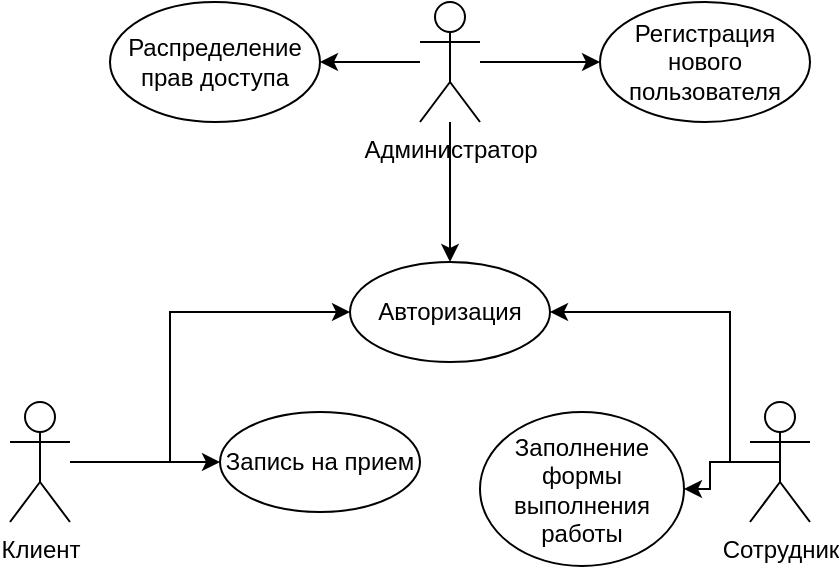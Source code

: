 <mxfile version="20.6.0" pages="3"><diagram id="V0__R6gaz1NXD9UAJasF" name="диаграмма прецедентов"><mxGraphModel dx="1422" dy="780" grid="0" gridSize="10" guides="1" tooltips="1" connect="1" arrows="1" fold="1" page="1" pageScale="1" pageWidth="827" pageHeight="1169" math="0" shadow="0"><root><mxCell id="0"/><mxCell id="1" parent="0"/><mxCell id="X30ADgjoLL7J5p1nuFdA-9" style="edgeStyle=orthogonalEdgeStyle;rounded=0;orthogonalLoop=1;jettySize=auto;html=1;entryX=0;entryY=0.5;entryDx=0;entryDy=0;" parent="1" source="X30ADgjoLL7J5p1nuFdA-1" target="X30ADgjoLL7J5p1nuFdA-4" edge="1"><mxGeometry relative="1" as="geometry"><Array as="points"><mxPoint x="240" y="360"/><mxPoint x="240" y="285"/></Array></mxGeometry></mxCell><mxCell id="X30ADgjoLL7J5p1nuFdA-14" style="edgeStyle=orthogonalEdgeStyle;rounded=0;orthogonalLoop=1;jettySize=auto;html=1;" parent="1" source="X30ADgjoLL7J5p1nuFdA-1" target="X30ADgjoLL7J5p1nuFdA-13" edge="1"><mxGeometry relative="1" as="geometry"/></mxCell><mxCell id="X30ADgjoLL7J5p1nuFdA-1" value="Клиент" style="shape=umlActor;verticalLabelPosition=bottom;verticalAlign=top;html=1;" parent="1" vertex="1"><mxGeometry x="160" y="330" width="30" height="60" as="geometry"/></mxCell><mxCell id="X30ADgjoLL7J5p1nuFdA-11" style="edgeStyle=orthogonalEdgeStyle;rounded=0;orthogonalLoop=1;jettySize=auto;html=1;entryX=0.5;entryY=0;entryDx=0;entryDy=0;" parent="1" source="X30ADgjoLL7J5p1nuFdA-2" target="X30ADgjoLL7J5p1nuFdA-4" edge="1"><mxGeometry relative="1" as="geometry"/></mxCell><mxCell id="X30ADgjoLL7J5p1nuFdA-12" style="edgeStyle=orthogonalEdgeStyle;rounded=0;orthogonalLoop=1;jettySize=auto;html=1;entryX=0;entryY=0.5;entryDx=0;entryDy=0;" parent="1" source="X30ADgjoLL7J5p1nuFdA-2" target="X30ADgjoLL7J5p1nuFdA-5" edge="1"><mxGeometry relative="1" as="geometry"/></mxCell><mxCell id="PsXHj5MDix6cxdFtqPpX-2" style="edgeStyle=orthogonalEdgeStyle;rounded=0;orthogonalLoop=1;jettySize=auto;html=1;" parent="1" source="X30ADgjoLL7J5p1nuFdA-2" target="PsXHj5MDix6cxdFtqPpX-1" edge="1"><mxGeometry relative="1" as="geometry"/></mxCell><mxCell id="X30ADgjoLL7J5p1nuFdA-2" value="Администратор" style="shape=umlActor;verticalLabelPosition=bottom;verticalAlign=top;html=1;" parent="1" vertex="1"><mxGeometry x="365" y="130" width="30" height="60" as="geometry"/></mxCell><mxCell id="X30ADgjoLL7J5p1nuFdA-8" style="edgeStyle=orthogonalEdgeStyle;rounded=0;orthogonalLoop=1;jettySize=auto;html=1;" parent="1" source="X30ADgjoLL7J5p1nuFdA-3" target="X30ADgjoLL7J5p1nuFdA-7" edge="1"><mxGeometry relative="1" as="geometry"/></mxCell><mxCell id="X30ADgjoLL7J5p1nuFdA-10" style="edgeStyle=orthogonalEdgeStyle;rounded=0;orthogonalLoop=1;jettySize=auto;html=1;entryX=1;entryY=0.5;entryDx=0;entryDy=0;exitX=0.5;exitY=0.5;exitDx=0;exitDy=0;exitPerimeter=0;" parent="1" source="X30ADgjoLL7J5p1nuFdA-3" target="X30ADgjoLL7J5p1nuFdA-4" edge="1"><mxGeometry relative="1" as="geometry"><mxPoint x="560" y="360" as="sourcePoint"/><Array as="points"><mxPoint x="520" y="360"/><mxPoint x="520" y="285"/></Array></mxGeometry></mxCell><mxCell id="X30ADgjoLL7J5p1nuFdA-3" value="Сотрудник" style="shape=umlActor;verticalLabelPosition=bottom;verticalAlign=top;html=1;" parent="1" vertex="1"><mxGeometry x="530" y="330" width="30" height="60" as="geometry"/></mxCell><mxCell id="X30ADgjoLL7J5p1nuFdA-4" value="Авторизация" style="ellipse;whiteSpace=wrap;html=1;" parent="1" vertex="1"><mxGeometry x="330" y="260" width="100" height="50" as="geometry"/></mxCell><mxCell id="X30ADgjoLL7J5p1nuFdA-5" value="Регистрация нового пользователя" style="ellipse;whiteSpace=wrap;html=1;" parent="1" vertex="1"><mxGeometry x="455" y="130" width="105" height="60" as="geometry"/></mxCell><mxCell id="X30ADgjoLL7J5p1nuFdA-7" value="Заполнение формы выполнения работы" style="ellipse;whiteSpace=wrap;html=1;" parent="1" vertex="1"><mxGeometry x="395" y="335" width="102" height="77" as="geometry"/></mxCell><mxCell id="X30ADgjoLL7J5p1nuFdA-13" value="Запись на прием" style="ellipse;whiteSpace=wrap;html=1;" parent="1" vertex="1"><mxGeometry x="265" y="335" width="100" height="50" as="geometry"/></mxCell><mxCell id="PsXHj5MDix6cxdFtqPpX-1" value="Распределение прав доступа" style="ellipse;whiteSpace=wrap;html=1;" parent="1" vertex="1"><mxGeometry x="210" y="130" width="105" height="60" as="geometry"/></mxCell></root></mxGraphModel></diagram><diagram name="диаграмма деятельности" id="0783ab3e-0a74-02c8-0abd-f7b4e66b4bec"><mxGraphModel dx="1422" dy="780" grid="0" gridSize="10" guides="1" tooltips="1" connect="1" arrows="1" fold="1" page="1" pageScale="1" pageWidth="827" pageHeight="1169" background="none" math="0" shadow="0"><root><mxCell id="0"/><mxCell id="1" parent="0"/><mxCell id="1c1d494c118603dd-1" value="Информационная система &quot;Обслуживание автомобилей&quot;" style="swimlane;html=1;childLayout=stackLayout;startSize=20;rounded=0;shadow=0;comic=0;labelBackgroundColor=none;strokeWidth=1;fontFamily=Verdana;fontSize=12;align=center;" parent="1" vertex="1"><mxGeometry x="20" y="10" width="790" height="930" as="geometry"/></mxCell><mxCell id="1c1d494c118603dd-2" value="Пользователь" style="swimlane;html=1;startSize=20;" parent="1c1d494c118603dd-1" vertex="1"><mxGeometry y="20" width="150" height="910" as="geometry"/></mxCell><mxCell id="ndmrgegkxD7kzSQXSW6c-32" value="" style="ellipse;html=1;shape=startState;fillColor=#000000;strokeColor=#ff0000;" parent="1c1d494c118603dd-2" vertex="1"><mxGeometry x="62.5" y="40" width="30" height="30" as="geometry"/></mxCell><mxCell id="ndmrgegkxD7kzSQXSW6c-33" value="" style="edgeStyle=orthogonalEdgeStyle;html=1;verticalAlign=bottom;endArrow=open;endSize=8;strokeColor=#ff0000;rounded=0;exitX=0.517;exitY=0.856;exitDx=0;exitDy=0;exitPerimeter=0;" parent="1c1d494c118603dd-2" source="ndmrgegkxD7kzSQXSW6c-32" target="N-ofYoiu73sSEWiX4iPA-1" edge="1"><mxGeometry relative="1" as="geometry"><mxPoint x="77.5" y="110" as="targetPoint"/><mxPoint x="77.5" y="70" as="sourcePoint"/></mxGeometry></mxCell><mxCell id="N-ofYoiu73sSEWiX4iPA-1" value="Авторизация" style="ellipse;whiteSpace=wrap;html=1;" parent="1c1d494c118603dd-2" vertex="1"><mxGeometry x="25" y="90" width="105" height="70" as="geometry"/></mxCell><mxCell id="N-ofYoiu73sSEWiX4iPA-11" value="Запись на прием" style="ellipse;whiteSpace=wrap;html=1;" parent="1c1d494c118603dd-2" vertex="1"><mxGeometry x="25" y="250" width="105" height="70" as="geometry"/></mxCell><mxCell id="1c1d494c118603dd-3" value="Работник" style="swimlane;html=1;startSize=20;" parent="1c1d494c118603dd-1" vertex="1"><mxGeometry x="150" y="20" width="150" height="910" as="geometry"/></mxCell><mxCell id="N-ofYoiu73sSEWiX4iPA-13" value="Заполнение формы выполнения работы" style="ellipse;whiteSpace=wrap;html=1;" parent="1c1d494c118603dd-3" vertex="1"><mxGeometry x="20" y="250" width="105" height="70" as="geometry"/></mxCell><mxCell id="1c1d494c118603dd-4" value="Администратор" style="swimlane;html=1;startSize=20;" parent="1c1d494c118603dd-1" vertex="1"><mxGeometry x="300" y="20" width="250" height="910" as="geometry"/></mxCell><mxCell id="N-ofYoiu73sSEWiX4iPA-14" value="Регистрация нового пользователя" style="ellipse;whiteSpace=wrap;html=1;" parent="1c1d494c118603dd-4" vertex="1"><mxGeometry x="20" y="250" width="105" height="70" as="geometry"/></mxCell><mxCell id="N-ofYoiu73sSEWiX4iPA-15" value="Распределение прав доступа" style="ellipse;whiteSpace=wrap;html=1;" parent="1c1d494c118603dd-4" vertex="1"><mxGeometry x="125" y="310" width="105" height="70" as="geometry"/></mxCell><mxCell id="N-ofYoiu73sSEWiX4iPA-12" style="edgeStyle=orthogonalEdgeStyle;rounded=0;orthogonalLoop=1;jettySize=auto;html=1;entryX=0.5;entryY=0;entryDx=0;entryDy=0;" parent="1c1d494c118603dd-1" source="N-ofYoiu73sSEWiX4iPA-7" target="N-ofYoiu73sSEWiX4iPA-11" edge="1"><mxGeometry relative="1" as="geometry"/></mxCell><mxCell id="XdAsr1gWx-dyroArqkqs-1" style="edgeStyle=orthogonalEdgeStyle;rounded=0;orthogonalLoop=1;jettySize=auto;html=1;entryX=0.5;entryY=0;entryDx=0;entryDy=0;" parent="1c1d494c118603dd-1" source="N-ofYoiu73sSEWiX4iPA-7" target="N-ofYoiu73sSEWiX4iPA-13" edge="1"><mxGeometry relative="1" as="geometry"/></mxCell><mxCell id="XdAsr1gWx-dyroArqkqs-2" style="edgeStyle=orthogonalEdgeStyle;rounded=0;orthogonalLoop=1;jettySize=auto;html=1;entryX=0.5;entryY=0;entryDx=0;entryDy=0;" parent="1c1d494c118603dd-1" source="N-ofYoiu73sSEWiX4iPA-7" target="N-ofYoiu73sSEWiX4iPA-14" edge="1"><mxGeometry relative="1" as="geometry"/></mxCell><mxCell id="XdAsr1gWx-dyroArqkqs-3" style="edgeStyle=orthogonalEdgeStyle;rounded=0;orthogonalLoop=1;jettySize=auto;html=1;entryX=0.5;entryY=0;entryDx=0;entryDy=0;" parent="1c1d494c118603dd-1" source="N-ofYoiu73sSEWiX4iPA-7" target="N-ofYoiu73sSEWiX4iPA-15" edge="1"><mxGeometry relative="1" as="geometry"/></mxCell><mxCell id="OkC_nBZ5ANdpoLKAh5xz-7" style="edgeStyle=orthogonalEdgeStyle;rounded=0;orthogonalLoop=1;jettySize=auto;html=1;" parent="1c1d494c118603dd-1" source="N-ofYoiu73sSEWiX4iPA-13" target="OkC_nBZ5ANdpoLKAh5xz-4" edge="1"><mxGeometry relative="1" as="geometry"><Array as="points"><mxPoint x="373" y="430"/><mxPoint x="918" y="430"/></Array></mxGeometry></mxCell><mxCell id="OkC_nBZ5ANdpoLKAh5xz-9" style="edgeStyle=orthogonalEdgeStyle;rounded=0;orthogonalLoop=1;jettySize=auto;html=1;exitX=0.5;exitY=1;exitDx=0;exitDy=0;" parent="1c1d494c118603dd-1" source="N-ofYoiu73sSEWiX4iPA-14" target="OkC_nBZ5ANdpoLKAh5xz-8" edge="1"><mxGeometry relative="1" as="geometry"><Array as="points"><mxPoint x="573" y="590"/><mxPoint x="813" y="590"/></Array></mxGeometry></mxCell><mxCell id="OkC_nBZ5ANdpoLKAh5xz-11" style="edgeStyle=orthogonalEdgeStyle;rounded=0;orthogonalLoop=1;jettySize=auto;html=1;exitX=0.5;exitY=1;exitDx=0;exitDy=0;" parent="1c1d494c118603dd-1" source="N-ofYoiu73sSEWiX4iPA-15" target="OkC_nBZ5ANdpoLKAh5xz-10" edge="1"><mxGeometry relative="1" as="geometry"><Array as="points"><mxPoint x="678" y="590"/><mxPoint x="940" y="590"/></Array></mxGeometry></mxCell><mxCell id="N-ofYoiu73sSEWiX4iPA-6" style="edgeStyle=orthogonalEdgeStyle;rounded=0;orthogonalLoop=1;jettySize=auto;html=1;entryX=0;entryY=0.5;entryDx=0;entryDy=0;" parent="1c1d494c118603dd-1" source="N-ofYoiu73sSEWiX4iPA-1" target="N-ofYoiu73sSEWiX4iPA-8" edge="1"><mxGeometry relative="1" as="geometry"><mxPoint x="830" y="175" as="targetPoint"/></mxGeometry></mxCell><mxCell id="ndmrgegkxD7kzSQXSW6c-1" value="Система" style="swimlane;html=1;startSize=20;" parent="1c1d494c118603dd-1" vertex="1"><mxGeometry x="550" y="20" width="240" height="910" as="geometry"/></mxCell><mxCell id="N-ofYoiu73sSEWiX4iPA-7" value="" style="rhombus;whiteSpace=wrap;html=1;" parent="ndmrgegkxD7kzSQXSW6c-1" vertex="1"><mxGeometry x="25" y="190" width="80" height="80" as="geometry"/></mxCell><mxCell id="N-ofYoiu73sSEWiX4iPA-9" style="edgeStyle=orthogonalEdgeStyle;rounded=0;orthogonalLoop=1;jettySize=auto;html=1;" parent="ndmrgegkxD7kzSQXSW6c-1" source="N-ofYoiu73sSEWiX4iPA-8" target="N-ofYoiu73sSEWiX4iPA-7" edge="1"><mxGeometry relative="1" as="geometry"/></mxCell><mxCell id="N-ofYoiu73sSEWiX4iPA-8" value="Аутентификация" style="ellipse;whiteSpace=wrap;html=1;" parent="ndmrgegkxD7kzSQXSW6c-1" vertex="1"><mxGeometry x="12.5" y="90" width="105" height="70" as="geometry"/></mxCell><mxCell id="XdAsr1gWx-dyroArqkqs-4" value="" style="ellipse;html=1;shape=endState;fillColor=#000000;strokeColor=#ff0000;" parent="ndmrgegkxD7kzSQXSW6c-1" vertex="1"><mxGeometry x="97.5" y="860" width="30" height="30" as="geometry"/></mxCell><mxCell id="OkC_nBZ5ANdpoLKAh5xz-16" style="edgeStyle=orthogonalEdgeStyle;rounded=0;orthogonalLoop=1;jettySize=auto;html=1;exitX=0.5;exitY=1;exitDx=0;exitDy=0;" parent="ndmrgegkxD7kzSQXSW6c-1" source="OkC_nBZ5ANdpoLKAh5xz-2" target="OkC_nBZ5ANdpoLKAh5xz-12" edge="1"><mxGeometry relative="1" as="geometry"><Array as="points"><mxPoint x="63" y="570"/><mxPoint x="113" y="570"/></Array></mxGeometry></mxCell><mxCell id="OkC_nBZ5ANdpoLKAh5xz-2" value="Обработка данных для записи на прием" style="ellipse;whiteSpace=wrap;html=1;" parent="ndmrgegkxD7kzSQXSW6c-1" vertex="1"><mxGeometry x="10" y="430" width="105" height="70" as="geometry"/></mxCell><mxCell id="OkC_nBZ5ANdpoLKAh5xz-15" style="edgeStyle=orthogonalEdgeStyle;rounded=0;orthogonalLoop=1;jettySize=auto;html=1;entryX=0.5;entryY=0;entryDx=0;entryDy=0;exitX=0.5;exitY=1;exitDx=0;exitDy=0;" parent="ndmrgegkxD7kzSQXSW6c-1" source="OkC_nBZ5ANdpoLKAh5xz-4" target="OkC_nBZ5ANdpoLKAh5xz-12" edge="1"><mxGeometry relative="1" as="geometry"><Array as="points"><mxPoint x="168" y="570"/><mxPoint x="113" y="570"/><mxPoint x="113" y="630"/><mxPoint x="113" y="630"/></Array></mxGeometry></mxCell><mxCell id="OkC_nBZ5ANdpoLKAh5xz-4" value="Сохранения формы выполнения работы" style="ellipse;whiteSpace=wrap;html=1;" parent="ndmrgegkxD7kzSQXSW6c-1" vertex="1"><mxGeometry x="115" y="480" width="105" height="70" as="geometry"/></mxCell><mxCell id="OkC_nBZ5ANdpoLKAh5xz-14" style="edgeStyle=orthogonalEdgeStyle;rounded=0;orthogonalLoop=1;jettySize=auto;html=1;" parent="ndmrgegkxD7kzSQXSW6c-1" source="OkC_nBZ5ANdpoLKAh5xz-8" target="OkC_nBZ5ANdpoLKAh5xz-12" edge="1"><mxGeometry relative="1" as="geometry"/></mxCell><mxCell id="OkC_nBZ5ANdpoLKAh5xz-8" value="Сохранение нового пользователя" style="ellipse;whiteSpace=wrap;html=1;" parent="ndmrgegkxD7kzSQXSW6c-1" vertex="1"><mxGeometry y="600" width="105" height="70" as="geometry"/></mxCell><mxCell id="OkC_nBZ5ANdpoLKAh5xz-13" style="edgeStyle=orthogonalEdgeStyle;rounded=0;orthogonalLoop=1;jettySize=auto;html=1;exitX=0.5;exitY=1;exitDx=0;exitDy=0;" parent="ndmrgegkxD7kzSQXSW6c-1" source="OkC_nBZ5ANdpoLKAh5xz-10" target="OkC_nBZ5ANdpoLKAh5xz-12" edge="1"><mxGeometry relative="1" as="geometry"><Array as="points"><mxPoint x="193" y="690"/><mxPoint x="193" y="700"/><mxPoint x="113" y="700"/></Array></mxGeometry></mxCell><mxCell id="OkC_nBZ5ANdpoLKAh5xz-10" value="Сохранение роли для пользователя" style="ellipse;whiteSpace=wrap;html=1;" parent="ndmrgegkxD7kzSQXSW6c-1" vertex="1"><mxGeometry x="127.5" y="620" width="105" height="70" as="geometry"/></mxCell><mxCell id="OkC_nBZ5ANdpoLKAh5xz-17" style="edgeStyle=orthogonalEdgeStyle;rounded=0;orthogonalLoop=1;jettySize=auto;html=1;entryX=0.5;entryY=0;entryDx=0;entryDy=0;" parent="ndmrgegkxD7kzSQXSW6c-1" source="OkC_nBZ5ANdpoLKAh5xz-12" target="XdAsr1gWx-dyroArqkqs-4" edge="1"><mxGeometry relative="1" as="geometry"/></mxCell><mxCell id="OkC_nBZ5ANdpoLKAh5xz-12" value="Вывод информации" style="ellipse;whiteSpace=wrap;html=1;" parent="ndmrgegkxD7kzSQXSW6c-1" vertex="1"><mxGeometry x="60" y="730" width="105" height="70" as="geometry"/></mxCell><mxCell id="i9POUeHijvLzC75AdEoM-1" style="edgeStyle=orthogonalEdgeStyle;rounded=0;orthogonalLoop=1;jettySize=auto;html=1;" parent="1c1d494c118603dd-1" source="N-ofYoiu73sSEWiX4iPA-11" target="OkC_nBZ5ANdpoLKAh5xz-2" edge="1"><mxGeometry relative="1" as="geometry"><Array as="points"><mxPoint x="77" y="430"/><mxPoint x="613" y="430"/></Array></mxGeometry></mxCell></root></mxGraphModel></diagram><diagram id="L7IM1DurRlOICMvGAdIa" name="диаграмма развертывания"><mxGraphModel dx="1422" dy="780" grid="0" gridSize="10" guides="1" tooltips="1" connect="1" arrows="1" fold="1" page="1" pageScale="1" pageWidth="827" pageHeight="1169" math="0" shadow="0"><root><mxCell id="0"/><mxCell id="1" parent="0"/><mxCell id="Fndr3wQBKNhM8DlQIv3n-2" value="СУБД" style="verticalAlign=top;align=left;spacingTop=8;spacingLeft=2;spacingRight=12;shape=cube;size=10;direction=south;fontStyle=4;html=1;" parent="1" vertex="1"><mxGeometry x="430" y="90" width="180" height="120" as="geometry"/></mxCell><mxCell id="Fndr3wQBKNhM8DlQIv3n-5" value="Сервер" style="verticalAlign=top;align=left;spacingTop=8;spacingLeft=2;spacingRight=12;shape=cube;size=10;direction=south;fontStyle=4;html=1;" parent="1" vertex="1"><mxGeometry x="440" y="290" width="180" height="120" as="geometry"/></mxCell><mxCell id="Fndr3wQBKNhM8DlQIv3n-8" value="" style="group" parent="1" vertex="1" connectable="0"><mxGeometry x="100" y="210" width="180" height="120" as="geometry"/></mxCell><mxCell id="Fndr3wQBKNhM8DlQIv3n-1" value="Клиент" style="verticalAlign=top;align=left;spacingTop=8;spacingLeft=2;spacingRight=12;shape=cube;size=10;direction=south;fontStyle=4;html=1;" parent="Fndr3wQBKNhM8DlQIv3n-8" vertex="1"><mxGeometry width="180" height="120" as="geometry"/></mxCell><mxCell id="Fndr3wQBKNhM8DlQIv3n-7" value="View" style="shape=module;align=left;spacingLeft=20;align=center;verticalAlign=top;" parent="Fndr3wQBKNhM8DlQIv3n-8" vertex="1"><mxGeometry x="60" y="60" width="100" height="50" as="geometry"/></mxCell><mxCell id="Fndr3wQBKNhM8DlQIv3n-9" value="Model" style="shape=module;align=left;spacingLeft=20;align=center;verticalAlign=top;" parent="1" vertex="1"><mxGeometry x="490" y="150" width="100" height="50" as="geometry"/></mxCell><mxCell id="Fndr3wQBKNhM8DlQIv3n-10" value="Controller" style="shape=module;align=left;spacingLeft=20;align=center;verticalAlign=top;" parent="1" vertex="1"><mxGeometry x="500" y="350" width="100" height="50" as="geometry"/></mxCell><mxCell id="Fndr3wQBKNhM8DlQIv3n-11" value="Выдача&lt;br&gt;данных" style="endArrow=open;endSize=12;dashed=1;html=1;rounded=0;exitX=0.233;exitY=0.999;exitDx=0;exitDy=0;exitPerimeter=0;entryX=0.414;entryY=-0.001;entryDx=0;entryDy=0;entryPerimeter=0;" parent="1" source="Fndr3wQBKNhM8DlQIv3n-5" target="Fndr3wQBKNhM8DlQIv3n-1" edge="1"><mxGeometry width="160" relative="1" as="geometry"><mxPoint x="270" y="250" as="sourcePoint"/><mxPoint x="430" y="250" as="targetPoint"/></mxGeometry></mxCell><mxCell id="Fndr3wQBKNhM8DlQIv3n-12" value="Запрос &lt;br&gt;данных" style="endArrow=open;endSize=12;dashed=1;html=1;rounded=0;exitX=0.695;exitY=0.002;exitDx=0;exitDy=0;exitPerimeter=0;entryX=0.576;entryY=0.996;entryDx=0;entryDy=0;entryPerimeter=0;" parent="1" source="Fndr3wQBKNhM8DlQIv3n-1" target="Fndr3wQBKNhM8DlQIv3n-5" edge="1"><mxGeometry width="160" relative="1" as="geometry"><mxPoint x="449.64" y="190.88" as="sourcePoint"/><mxPoint x="290" y="247.871" as="targetPoint"/></mxGeometry></mxCell><mxCell id="Fndr3wQBKNhM8DlQIv3n-13" value="Запрос &lt;br&gt;данных" style="endArrow=open;endSize=12;dashed=1;html=1;rounded=0;entryX=1.01;entryY=0.702;entryDx=0;entryDy=0;entryPerimeter=0;" parent="1" target="Fndr3wQBKNhM8DlQIv3n-2" edge="1"><mxGeometry width="160" relative="1" as="geometry"><mxPoint x="500" y="288" as="sourcePoint"/><mxPoint x="480" y="240" as="targetPoint"/></mxGeometry></mxCell><mxCell id="Fndr3wQBKNhM8DlQIv3n-14" value="Выдача &lt;br&gt;данных" style="endArrow=open;endSize=12;dashed=1;html=1;rounded=0;exitX=1;exitY=0.417;exitDx=0;exitDy=0;exitPerimeter=0;entryX=-0.005;entryY=0.342;entryDx=0;entryDy=0;entryPerimeter=0;" parent="1" source="Fndr3wQBKNhM8DlQIv3n-2" target="Fndr3wQBKNhM8DlQIv3n-5" edge="1"><mxGeometry width="160" relative="1" as="geometry"><mxPoint x="590" y="310" as="sourcePoint"/><mxPoint x="570" y="230" as="targetPoint"/></mxGeometry></mxCell></root></mxGraphModel></diagram></mxfile>